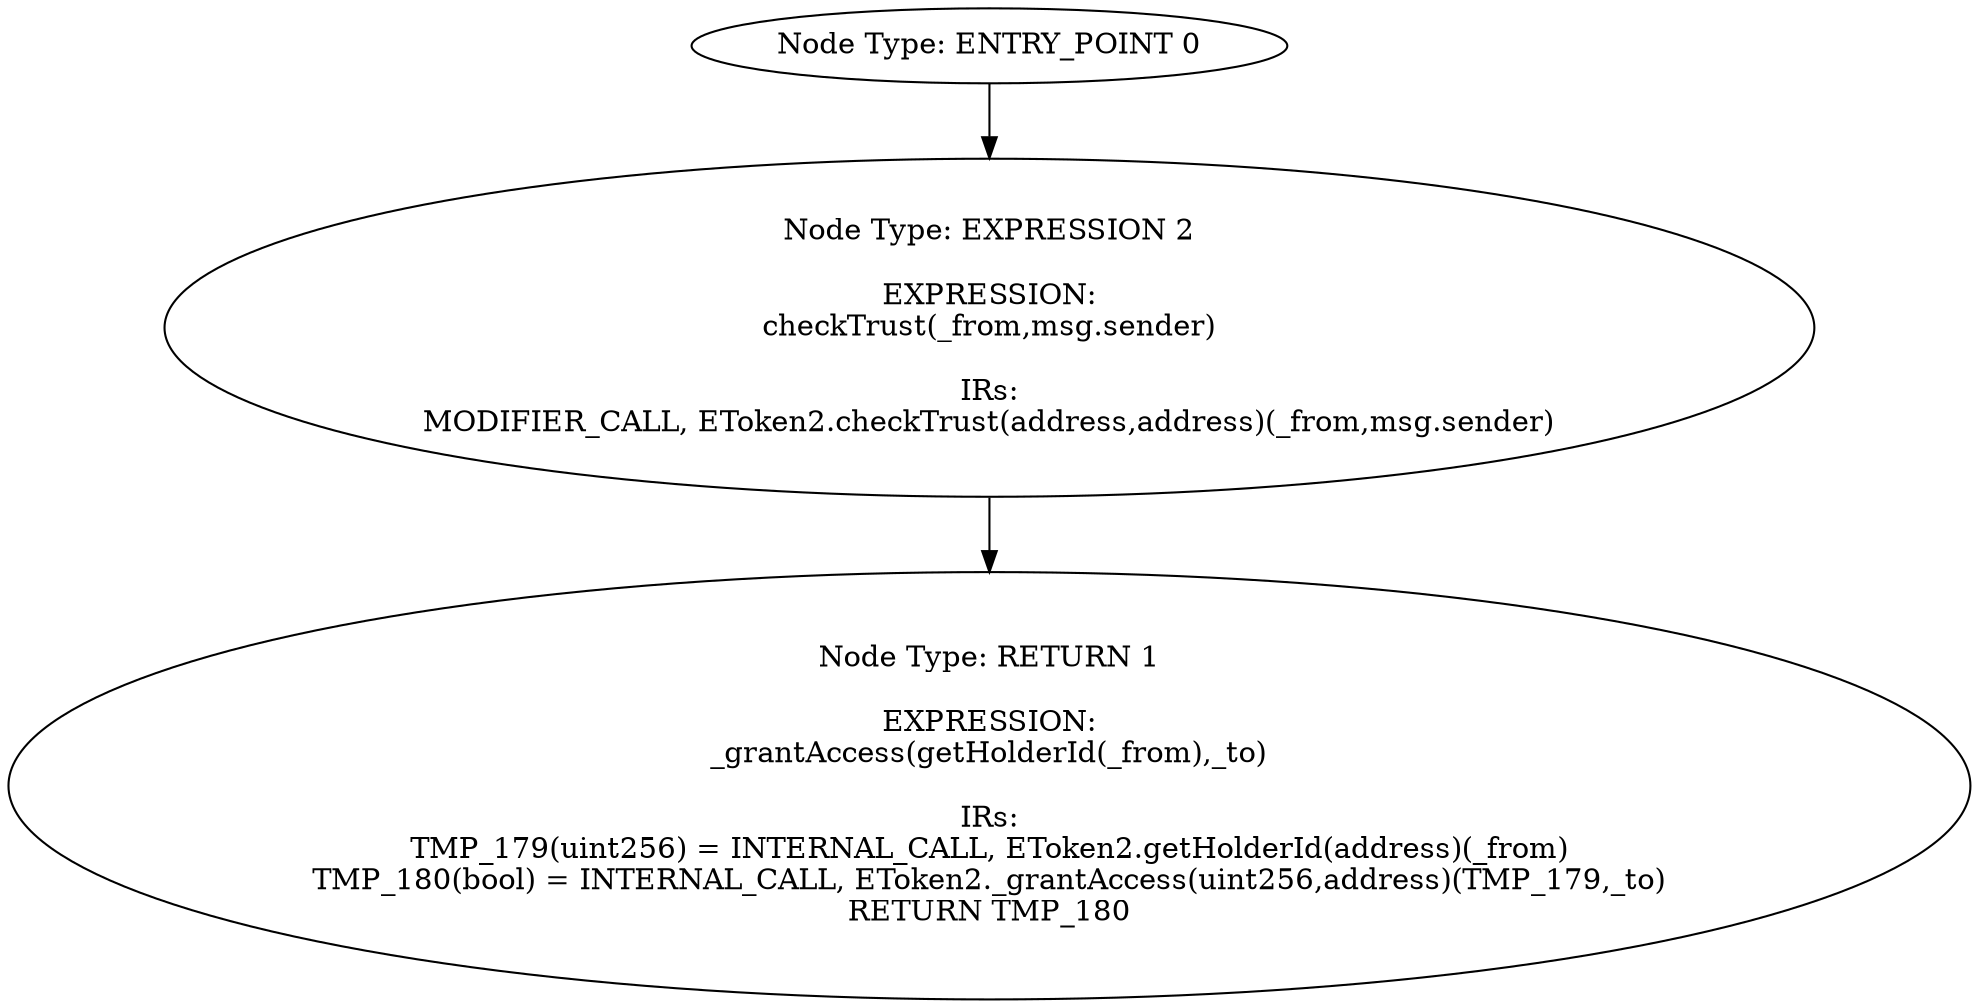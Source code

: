 digraph{
0[label="Node Type: ENTRY_POINT 0
"];
0->2;
1[label="Node Type: RETURN 1

EXPRESSION:
_grantAccess(getHolderId(_from),_to)

IRs:
TMP_179(uint256) = INTERNAL_CALL, EToken2.getHolderId(address)(_from)
TMP_180(bool) = INTERNAL_CALL, EToken2._grantAccess(uint256,address)(TMP_179,_to)
RETURN TMP_180"];
2[label="Node Type: EXPRESSION 2

EXPRESSION:
checkTrust(_from,msg.sender)

IRs:
MODIFIER_CALL, EToken2.checkTrust(address,address)(_from,msg.sender)"];
2->1;
}
